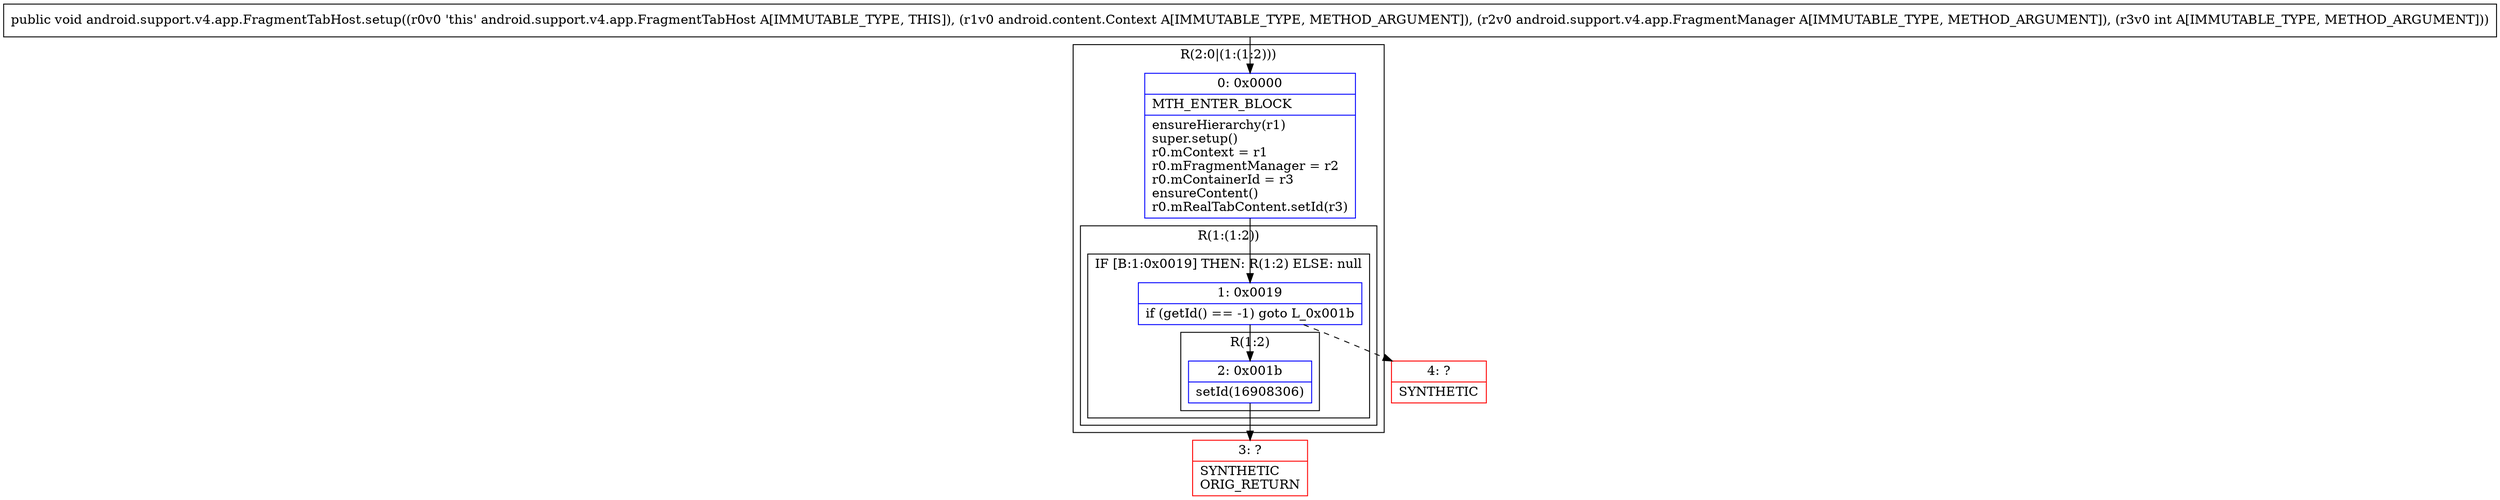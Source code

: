 digraph "CFG forandroid.support.v4.app.FragmentTabHost.setup(Landroid\/content\/Context;Landroid\/support\/v4\/app\/FragmentManager;I)V" {
subgraph cluster_Region_352454005 {
label = "R(2:0|(1:(1:2)))";
node [shape=record,color=blue];
Node_0 [shape=record,label="{0\:\ 0x0000|MTH_ENTER_BLOCK\l|ensureHierarchy(r1)\lsuper.setup()\lr0.mContext = r1\lr0.mFragmentManager = r2\lr0.mContainerId = r3\lensureContent()\lr0.mRealTabContent.setId(r3)\l}"];
subgraph cluster_Region_1740787919 {
label = "R(1:(1:2))";
node [shape=record,color=blue];
subgraph cluster_IfRegion_935739103 {
label = "IF [B:1:0x0019] THEN: R(1:2) ELSE: null";
node [shape=record,color=blue];
Node_1 [shape=record,label="{1\:\ 0x0019|if (getId() == \-1) goto L_0x001b\l}"];
subgraph cluster_Region_99953110 {
label = "R(1:2)";
node [shape=record,color=blue];
Node_2 [shape=record,label="{2\:\ 0x001b|setId(16908306)\l}"];
}
}
}
}
Node_3 [shape=record,color=red,label="{3\:\ ?|SYNTHETIC\lORIG_RETURN\l}"];
Node_4 [shape=record,color=red,label="{4\:\ ?|SYNTHETIC\l}"];
MethodNode[shape=record,label="{public void android.support.v4.app.FragmentTabHost.setup((r0v0 'this' android.support.v4.app.FragmentTabHost A[IMMUTABLE_TYPE, THIS]), (r1v0 android.content.Context A[IMMUTABLE_TYPE, METHOD_ARGUMENT]), (r2v0 android.support.v4.app.FragmentManager A[IMMUTABLE_TYPE, METHOD_ARGUMENT]), (r3v0 int A[IMMUTABLE_TYPE, METHOD_ARGUMENT])) }"];
MethodNode -> Node_0;
Node_0 -> Node_1;
Node_1 -> Node_2;
Node_1 -> Node_4[style=dashed];
Node_2 -> Node_3;
}

